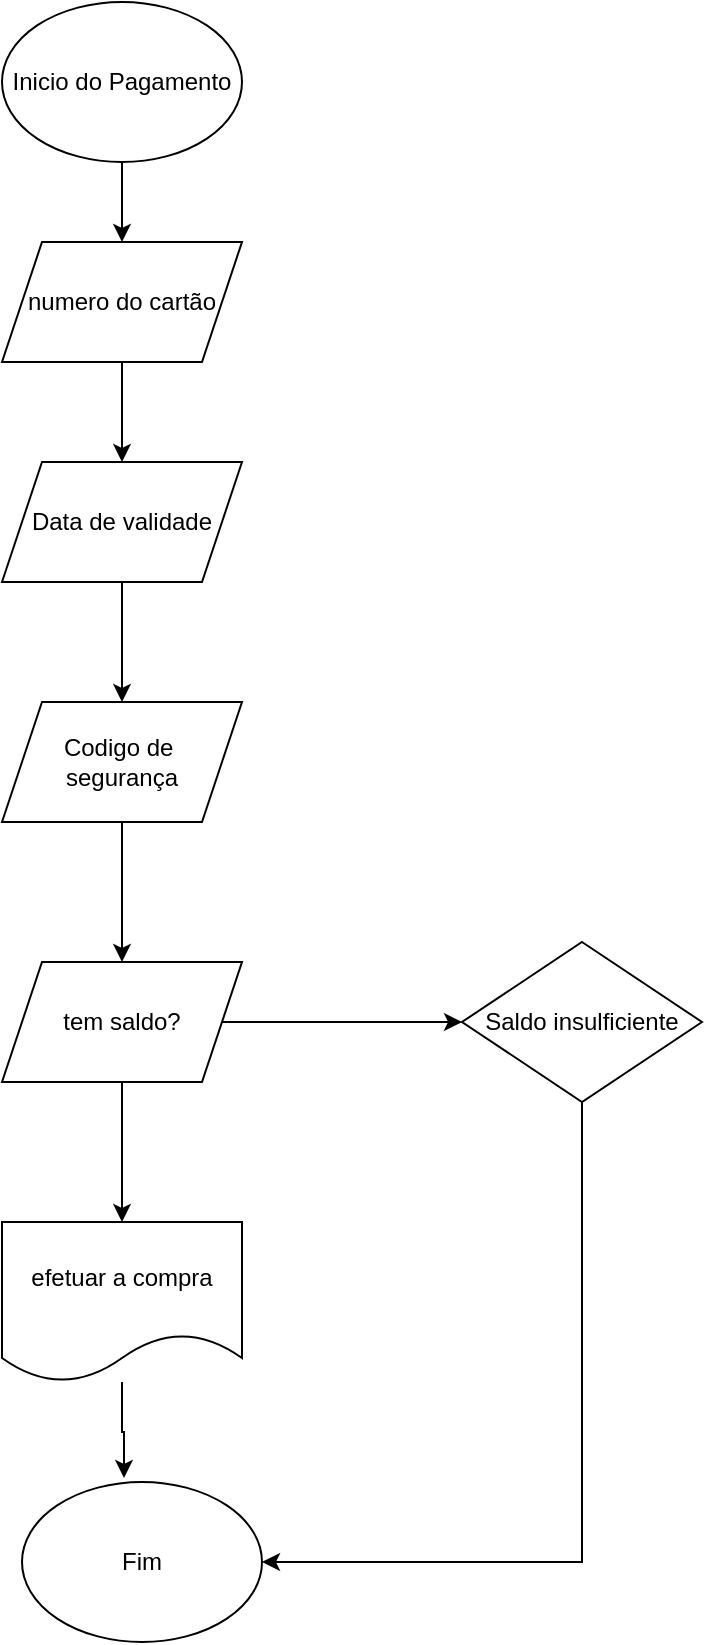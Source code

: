 <mxfile version="13.6.2" type="github">
  <diagram id="sHzKMFv6SCYBmkq1kRXC" name="Page-1">
    <mxGraphModel dx="1102" dy="565" grid="1" gridSize="10" guides="1" tooltips="1" connect="1" arrows="1" fold="1" page="1" pageScale="1" pageWidth="827" pageHeight="1169" math="0" shadow="0">
      <root>
        <mxCell id="0" />
        <mxCell id="1" parent="0" />
        <mxCell id="qGnv3cT3eUtvDadDbroR-5" style="edgeStyle=orthogonalEdgeStyle;rounded=0;orthogonalLoop=1;jettySize=auto;html=1;entryX=0.5;entryY=0;entryDx=0;entryDy=0;" edge="1" parent="1" source="dGPL9olVX9tQ0jv7Rh_E-1" target="dGPL9olVX9tQ0jv7Rh_E-2">
          <mxGeometry relative="1" as="geometry" />
        </mxCell>
        <mxCell id="dGPL9olVX9tQ0jv7Rh_E-1" value="Inicio do Pagamento&lt;br&gt;" style="ellipse;whiteSpace=wrap;html=1;" parent="1" vertex="1">
          <mxGeometry x="250" width="120" height="80" as="geometry" />
        </mxCell>
        <mxCell id="qGnv3cT3eUtvDadDbroR-1" value="" style="edgeStyle=orthogonalEdgeStyle;rounded=0;orthogonalLoop=1;jettySize=auto;html=1;" edge="1" parent="1" source="dGPL9olVX9tQ0jv7Rh_E-2" target="dGPL9olVX9tQ0jv7Rh_E-4">
          <mxGeometry relative="1" as="geometry" />
        </mxCell>
        <mxCell id="dGPL9olVX9tQ0jv7Rh_E-2" value="numero do cartão&lt;br&gt;" style="shape=parallelogram;perimeter=parallelogramPerimeter;whiteSpace=wrap;html=1;fixedSize=1;" parent="1" vertex="1">
          <mxGeometry x="250" y="120" width="120" height="60" as="geometry" />
        </mxCell>
        <mxCell id="dGPL9olVX9tQ0jv7Rh_E-7" value="" style="edgeStyle=orthogonalEdgeStyle;rounded=0;orthogonalLoop=1;jettySize=auto;html=1;" parent="1" source="dGPL9olVX9tQ0jv7Rh_E-4" target="dGPL9olVX9tQ0jv7Rh_E-6" edge="1">
          <mxGeometry relative="1" as="geometry" />
        </mxCell>
        <mxCell id="dGPL9olVX9tQ0jv7Rh_E-4" value="Data de validade" style="shape=parallelogram;perimeter=parallelogramPerimeter;whiteSpace=wrap;html=1;fixedSize=1;" parent="1" vertex="1">
          <mxGeometry x="250" y="230" width="120" height="60" as="geometry" />
        </mxCell>
        <mxCell id="qGnv3cT3eUtvDadDbroR-2" value="" style="edgeStyle=orthogonalEdgeStyle;rounded=0;orthogonalLoop=1;jettySize=auto;html=1;" edge="1" parent="1" source="dGPL9olVX9tQ0jv7Rh_E-6" target="dGPL9olVX9tQ0jv7Rh_E-12">
          <mxGeometry relative="1" as="geometry" />
        </mxCell>
        <mxCell id="dGPL9olVX9tQ0jv7Rh_E-6" value="Codigo de&amp;nbsp;&lt;br&gt;segurança&lt;br&gt;" style="shape=parallelogram;perimeter=parallelogramPerimeter;whiteSpace=wrap;html=1;fixedSize=1;" parent="1" vertex="1">
          <mxGeometry x="250" y="350" width="120" height="60" as="geometry" />
        </mxCell>
        <mxCell id="dGPL9olVX9tQ0jv7Rh_E-17" style="edgeStyle=orthogonalEdgeStyle;rounded=0;orthogonalLoop=1;jettySize=auto;html=1;entryX=1;entryY=0.5;entryDx=0;entryDy=0;" parent="1" source="dGPL9olVX9tQ0jv7Rh_E-11" target="dGPL9olVX9tQ0jv7Rh_E-14" edge="1">
          <mxGeometry relative="1" as="geometry">
            <mxPoint x="540" y="790" as="targetPoint" />
            <Array as="points">
              <mxPoint x="540" y="780" />
            </Array>
          </mxGeometry>
        </mxCell>
        <mxCell id="dGPL9olVX9tQ0jv7Rh_E-11" value="Saldo insulficiente" style="rhombus;whiteSpace=wrap;html=1;" parent="1" vertex="1">
          <mxGeometry x="480" y="470" width="120" height="80" as="geometry" />
        </mxCell>
        <mxCell id="dGPL9olVX9tQ0jv7Rh_E-16" style="edgeStyle=orthogonalEdgeStyle;rounded=0;orthogonalLoop=1;jettySize=auto;html=1;entryX=0.5;entryY=0;entryDx=0;entryDy=0;" parent="1" source="dGPL9olVX9tQ0jv7Rh_E-12" target="dGPL9olVX9tQ0jv7Rh_E-13" edge="1">
          <mxGeometry relative="1" as="geometry" />
        </mxCell>
        <mxCell id="dGPL9olVX9tQ0jv7Rh_E-18" style="edgeStyle=orthogonalEdgeStyle;rounded=0;orthogonalLoop=1;jettySize=auto;html=1;" parent="1" source="dGPL9olVX9tQ0jv7Rh_E-12" target="dGPL9olVX9tQ0jv7Rh_E-11" edge="1">
          <mxGeometry relative="1" as="geometry" />
        </mxCell>
        <mxCell id="dGPL9olVX9tQ0jv7Rh_E-12" value="tem saldo?" style="shape=parallelogram;perimeter=parallelogramPerimeter;whiteSpace=wrap;html=1;fixedSize=1;" parent="1" vertex="1">
          <mxGeometry x="250" y="480" width="120" height="60" as="geometry" />
        </mxCell>
        <mxCell id="dGPL9olVX9tQ0jv7Rh_E-15" style="edgeStyle=orthogonalEdgeStyle;rounded=0;orthogonalLoop=1;jettySize=auto;html=1;entryX=0.425;entryY=-0.025;entryDx=0;entryDy=0;entryPerimeter=0;" parent="1" source="dGPL9olVX9tQ0jv7Rh_E-13" target="dGPL9olVX9tQ0jv7Rh_E-14" edge="1">
          <mxGeometry relative="1" as="geometry" />
        </mxCell>
        <mxCell id="dGPL9olVX9tQ0jv7Rh_E-13" value="efetuar a compra" style="shape=document;whiteSpace=wrap;html=1;boundedLbl=1;" parent="1" vertex="1">
          <mxGeometry x="250" y="610" width="120" height="80" as="geometry" />
        </mxCell>
        <mxCell id="dGPL9olVX9tQ0jv7Rh_E-14" value="Fim&lt;br&gt;" style="ellipse;whiteSpace=wrap;html=1;" parent="1" vertex="1">
          <mxGeometry x="260" y="740" width="120" height="80" as="geometry" />
        </mxCell>
      </root>
    </mxGraphModel>
  </diagram>
</mxfile>
